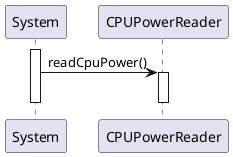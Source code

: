 @startuml

activate System
System -> CPUPowerReader: readCpuPower()
activate CPUPowerReader
deactivate CPUPowerReader
deactivate System
@enduml

